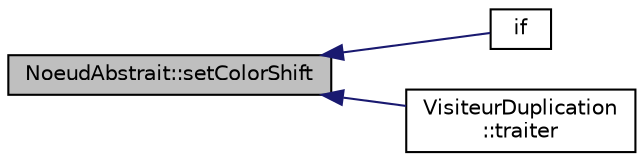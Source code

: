 digraph "NoeudAbstrait::setColorShift"
{
  edge [fontname="Helvetica",fontsize="10",labelfontname="Helvetica",labelfontsize="10"];
  node [fontname="Helvetica",fontsize="10",shape=record];
  rankdir="LR";
  Node1 [label="NoeudAbstrait::setColorShift",height=0.2,width=0.4,color="black", fillcolor="grey75", style="filled", fontcolor="black"];
  Node1 -> Node2 [dir="back",color="midnightblue",fontsize="10",style="solid",fontname="Helvetica"];
  Node2 [label="if",height=0.2,width=0.4,color="black", fillcolor="white", style="filled",URL="$d7/d39/_facade_interface_native_8cpp.html#ad01c297adfac90754a5eacd9ce43fadf"];
  Node1 -> Node3 [dir="back",color="midnightblue",fontsize="10",style="solid",fontname="Helvetica"];
  Node3 [label="VisiteurDuplication\l::traiter",height=0.2,width=0.4,color="black", fillcolor="white", style="filled",URL="$dc/d6f/class_visiteur_duplication.html#a1b34bb4d64d44ad0f3dd9f1882d3cfb3"];
}
